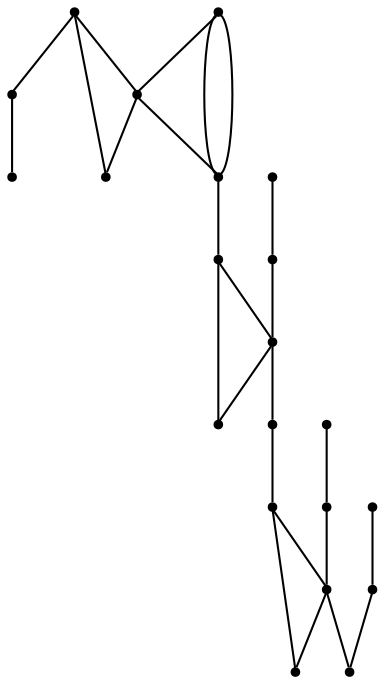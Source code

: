 graph {
  node [shape=point,comment="{\"directed\":false,\"doi\":\"10.1007/978-3-319-50106-2_13\",\"figure\":\"6 (1)\"}"]

  v0 [pos="834.2630938831762,338.7722353654419"]
  v1 [pos="797.61348012117,327.3755739592626"]
  v2 [pos="762.0390988111222,313.12553650760964"]
  v3 [pos="665.2289281840536,304.4473976628101"]
  v4 [pos="625.1162415029065,301.15404285047657"]
  v5 [pos="563.6616762347961,293.744556875903"]
  v6 [pos="476.5696837417369,312.09419270381727"]
  v7 [pos="432.0906983593633,325.5119236082616"]
  v8 [pos="198.56288217081828,291.9745552193259"]
  v9 [pos="854.2590441240411,347.81818895599486"]
  v10 [pos="818.5512543136632,333.88641558288776"]
  v11 [pos="776.3789228861765,321.42885801797917"]
  v12 [pos="644.9610738691124,302.5426696974157"]
  v13 [pos="610.7618874744082,300.29713583566974"]
  v14 [pos="588.7531571510472,299.4038566917096"]
  v15 [pos="481.87467466501994,417.84114671621103"]
  v16 [pos="460.0399460981369,379.16564676985735"]
  v17 [pos="452.57062799587925,319.07888940864905"]
  v18 [pos="414.5603969632866,331.01530653476084"]
  v19 [pos="388.43436428529947,339.2184934115917"]
  v20 [pos="240.42768013893738,300.8765463965869"]

  v0 -- v1 [id="-1",pos="834.2630938831762,338.7722353654419 831.2948819276646,341.76848488590036 828.119339936249,344.9647811167019 824.1562553916449,346.9859142026054 820.1889104230551,349.00285050437583 815.4256928185581,349.84882044538136 811.3458599390607,348.75698890058015 807.2660270595632,347.66099236546506 803.8655092463324,344.62722613836246 801.711006477892,340.50162836645865 799.5565037094517,336.37599880073566 798.6521492329521,331.15440449371675 797.61348012117,327.3755739592626"]
  v20 -- v8 [id="-4",pos="240.42768013893738,300.8765463965869 198.56288217081828,291.9745552193259 198.56288217081828,291.9745552193259 198.56288217081828,291.9745552193259"]
  v1 -- v2 [id="-6",pos="797.61348012117,327.3755739592626 797.5186856874869,324.753482051486 797.2936462772541,323.5741221224549 796.731015957463,320.8820758640056 796.1559223078032,318.1858328214233 795.2474345841532,313.9768716556035 793.4388528079895,310.78057542480195 791.6260741962577,307.57594921337267 788.9048078608758,305.3881211334564 785.5042264592274,304.2087929982445 782.1037086459967,303.02943306921344 778.0280726020673,302.8627380752007 774.056594386327,304.46298458266796 770.0893130061547,306.0590660998214 766.2345195368902,309.4303873052634 762.0390988111222,313.12553650760964"]
  v2 -- v3 [id="-7",pos="762.0390988111222,313.12553650760964 760.1127353882775,314.98953659062175 757.84987795608,317.1773328767188 754.9035722104653,318.0191378274105 751.9531332177004,318.8609109842829 748.327512405819,318.3566928057499 748.2108276593433,314.1435666496162 748.098276160018,309.9387704741103 751.5030543972346,302.02093312450904 750.0278031066432,299.7456084541821 748.5525518160518,297.47444877416905 742.2057282572064,300.8416049892972 737.4465803114422,303.875403010219 732.6874959540958,306.9050042470077 729.5078207155298,309.597050505457 726.2239876487747,310.69721203088596 722.9359577464514,311.7890435756872 719.539573180371,311.2848253971542 717.3809371647803,309.092832326924 715.2305676434903,306.9050042470077 714.3220799198403,303.02943306921344 713.1886163743752,299.32888686605975 712.0508924049244,295.6200106822783 710.6965226963767,292.08615947313734 708.7670593381692,290.7401363439127 706.8417292271121,289.3857514402411 704.3496991375313,290.23172138124664 702.6494084367071,294.60734574726 700.9491177358829,298.98716689740644 700.0406936006506,306.9050042470077 698.9071664667678,310.94727041881475 697.773639332885,314.98953659062175 696.4109395416189,315.15203480050144 693.4646337960041,313.63931667726405 690.5183280503895,312.1265985540266 685.9884163504263,308.9261373329112 681.337686656837,306.9050042470077 676.6910902103981,304.8838711611042 671.9320058530516,304.04206621041254 665.2289281840536,304.4473976628101"]
  v3 -- v4 [id="-10",pos="665.2289281840536,304.4473976628101 659.2341618997926,307.58011420368655 651.9788506172973,311.9557385696999 646.4279632827765,313.72684506149386 640.8770759482558,315.49375476915475 637.0180856434231,314.6519816122823 633.7342525766679,312.1265985540266 630.4462226743448,309.597050505457 627.724956338963,305.3881211334564 625.1162415029065,301.15404285047657"]
  v4 -- v5 [id="-12",pos="625.1162415029065,301.15404285047657 625.0036900035813,301.34585496164937 625.0036900035813,301.51254995566217 622.6241478249079,303.62117963197636 620.2446056462347,305.72567611179585 615.4855212888882,309.7679104897837 611.4015551622404,310.52635204655934 607.3217222827429,311.2848253971542 603.9212044695122,308.75527734858457 601.8833228591297,304.62967957668076 599.8413715900147,300.50821500127165 599.1621201121657,294.77820573158664 597.1242385017832,290.6567729499967 595.0780903971001,286.527010187779 591.6817058310197,284.00162712952334 587.5977397043719,283.4098805667604 583.5221036604424,282.82229899431144 578.7588224675279,284.1683221235361 574.6790531764481,286.1894552094396 570.5950234613825,288.21475328565697 567.1986388953021,290.90679954410626 563.6616762347961,293.744556875903"]
  v5 -- v6 [id="-13",pos="563.6616762347961,293.744556875903 559.0390367247248,298.8204719033937 554.275819120228,304.0379330139179 549.854262084022,306.48411766857146 545.432705047816,308.9261373329112 541.3487389211681,308.58858235457177 537.1564181307631,306.9008392566938 532.9640655461492,305.2214261394436 528.6592250506276,302.187659912341 525.5962345585373,298.5662803189702 522.5374091078062,294.94490072559944 520.7246304960744,290.73177456946576 518.4575762283088,288.2064233050292 516.1905537547519,285.68104024677353 513.4734524607294,284.83926708990106 511.88571325923044,287.4521467385675 510.2979422635226,290.06086139691996 509.84789523726573,296.1242606546305 508.4809986104316,300.9208033928993 507.1266289018839,305.72567611179585 504.85960642832714,309.25952732093674 502.2466629624937,310.94310542850087 499.6462464149468,312.62668353606495 496.6957756279729,312.45998854205214 492.49928979620864,312.0391019636159 488.3069690058036,311.6182153851797 482.8644045408312,310.94310542850087 476.5696837417369,312.09419270381727"]
  v19 -- v18 [id="-14",pos="388.43436428529947,339.2184934115917 414.5603969632866,331.01530653476084 414.5603969632866,331.01530653476084 414.5603969632866,331.01530653476084"]
  v17 -- v6 [id="-15",pos="452.57062799587925,319.07888940864905 476.5696837417369,312.09419270381727 476.5696837417369,312.09419270381727 476.5696837417369,312.09419270381727"]
  v18 -- v7 [id="-16",pos="414.5603969632866,331.01530653476084 432.0906983593633,325.5119236082616 432.0906983593633,325.5119236082616 432.0906983593633,325.5119236082616"]
  v7 -- v17 [id="-17",pos="432.0906983593633,325.5119236082616 452.57062799587925,319.07888940864905 452.57062799587925,319.07888940864905 452.57062799587925,319.07888940864905"]
  v6 -- v7 [id="-19",pos="476.5696837417369,312.09419270381727 474.47976296002105,318.3566928057499 471.52929217304717,325.92864519638397 467.3411046297925,329.8083813644921 463.14461879802815,333.6797875519725 457.70625116862385,333.8464825459852 451.69278988955966,332.3337326289286 445.6918237345731,330.8168495153773 439.1157957241356,327.6205532845758 435.8319308631716,326.0119767964808 432.5397359194892,324.42009206346046 432.5397359194892,324.42009206346046 432.0906983593633,325.5119236082616"]
  v7 -- v16 [id="-20",pos="432.0906983593633,325.5119236082616 433.22318423290625,327.4496933002492 433.8982706693961,330.4792945370379 435.6027264115795,333.09217418570427 437.29882027683567,335.7008888440568 440.0200866122175,337.88871692397305 445.0083754211561,341.00584654499164 449.9966960243035,344.12297616601023 457.24784226543966,348.1610773475034 464.2781141377022,351.278206968522 471.3084178041735,354.3911398054075 478.1053201834847,356.58313287563766 481.0516259290994,360.28784406910523 483.99793167471404,363.99672025288675 483.0936089924233,369.2183463537248 478.9012882020182,372.6688341689498 474.70477057604506,376.1193537779939 467.2244198833168,377.8070968758719 463.4863429547367,378.6447050424304 460.0399460981369,379.16564676985735 460.0399460981369,379.16564676985735 460.0399460981369,379.16564676985735"]
  v8 -- v16 [id="-21",pos="198.56288217081828,291.9745552193259 205.39521522161553,298.3120569407276 212.19629853939037,305.0464011648031 218.54313799534023,308.7511123582707 224.8899933483945,312.45998854205214 230.7867539838786,313.13090171459794 238.0379161221192,310.8597420345849 245.29740834307822,308.580252373944 253.90710523122567,303.36282305723904 260.1414408791635,300.33735501694497 266.37576062999693,297.2994237995285 270.23055409926155,296.45761884883683 273.0643401397598,298.732975312983 275.9022912216172,301.00829998330994 277.71090479198983,306.39658928434164 279.4153287399644,312.45998854205214 281.1114543994294,318.5233877997627 282.69919360092837,325.257700230019 286.6665067753094,329.72085298026224 290.6296231141224,334.1840057305055 296.98064350853593,336.3718338104218 301.39800370917385,334.26736912442146 305.81952895117104,332.162872644602 308.31162262916956,325.7619502023712 310.57864510272634,320.54032410153314 312.8456675762832,315.31872979451424 314.8876506396071,311.2764636227072 317.26719281828036,309.7637454994698 319.6509000383128,308.24686238591846 322.3721663736946,309.25949552711756 323.6140481713346,313.46845669293737 324.86006321612507,317.67741785875717 324.635055600101,325.0910052360062 326.6770386634249,332.4170960228446 328.71902172674885,339.7431550158638 333.0238622222704,346.98171741847233 337.10369510176787,351.1073469841953 341.18352798126534,355.237109746413 345.0424546976803,356.24557789729823 350.70169669595833,357.59163282034206 356.37343381831397,358.9376559495667 363.8537845110422,360.62539904744466 375.3014483781515,357.76249280466874 386.74911224526085,354.8995547680736 402.16822253390154,347.48596739082456 413.1616425391859,344.37300276011985 424.1550625444702,341.25587313910125 430.7310905549077,342.4352330681323 430.7310905549077,350.1822104334069 430.7310905549077,357.9291560048623 424.1550625444702,372.24378260019967 428.12237571885123,378.13629007976436 432.09382214038266,384.0330102403717 446.6003114582231,381.50764307902557 453.85145769935923,380.24495154989773 460.0399460981369,379.16564676985735 460.0399460981369,379.16564676985735 460.0399460981369,379.16564676985735"]
  v9 -- v15 [id="-23",pos="854.2590441240411,347.81818895599486 826.6608759879299,358.48761443893335 826.6608759879299,358.48761443893335 826.6608759879299,358.48761443893335 798.0729859245596,369.21418136341094 740.9013390449693,390.6715119964992 678.862316732693,402.3815730268883 616.8316245031351,414.0957990475913 549.9376264996239,416.06692045590904 516.4864624565091,417.05456365522485 481.87467466501994,417.84114671621103 481.87467466501994,417.84114671621103 481.87467466501994,417.84114671621103"]
  v0 -- v9 [id="-25",pos="834.2630938831762,338.7722353654419 854.2590441240411,347.81818895599486 854.2590441240411,347.81818895599486 854.2590441240411,347.81818895599486"]
  v10 -- v0 [id="-26",pos="818.5512543136632,333.88641558288776 834.2630938831762,338.7722353654419 834.2630938831762,338.7722353654419 834.2630938831762,338.7722353654419"]
  v1 -- v10 [id="-27",pos="797.61348012117,327.3755739592626 818.5512543136632,333.88641558288776 818.5512543136632,333.88641558288776 818.5512543136632,333.88641558288776"]
  v11 -- v1 [id="-28",pos="776.3789228861765,321.42885801797917 797.61348012117,327.3755739592626 797.61348012117,327.3755739592626 797.61348012117,327.3755739592626"]
  v12 -- v3 [id="-36",pos="644.9610738691124,302.5426696974157 665.2289281840536,304.4473976628101 665.2289281840536,304.4473976628101 665.2289281840536,304.4473976628101"]
  v4 -- v12 [id="-37",pos="625.1162415029065,301.15404285047657 644.9610738691124,302.5426696974157 644.9610738691124,302.5426696974157 644.9610738691124,302.5426696974157"]
  v13 -- v4 [id="-38",pos="610.7618874744082,300.29713583566974 625.1162415029065,301.15404285047657 625.1162415029065,301.15404285047657 625.1162415029065,301.15404285047657"]
  v14 -- v13 [id="-39",pos="588.7531571510472,299.4038566917096 610.7618874744082,300.29713583566974 610.7618874744082,300.29713583566974 610.7618874744082,300.29713583566974"]
  v11 -- v2 [id="-29",pos="776.3789228861765,321.42885801797917 762.0390988111222,313.12553650760964 762.0390988111222,313.12553650760964 762.0390988111222,313.12553650760964"]
  v11 -- v2 [id="-30",pos="776.3789228861765,321.42885801797917 765.3386223199444,322.7613131348645 765.3386223199444,322.7613131348645 765.3386223199444,322.7613131348645 758.8709171790553,322.16966195355917 758.8709171790553,322.16966195355917 758.8709171790553,322.16966195355917 761.7005381781943,317.3439642830932 761.7005381781943,317.3439642830932 761.7005381781943,317.3439642830932 762.0390988111222,313.12553650760964 762.0390988111222,313.12553650760964 762.0390988111222,313.12553650760964"]
}